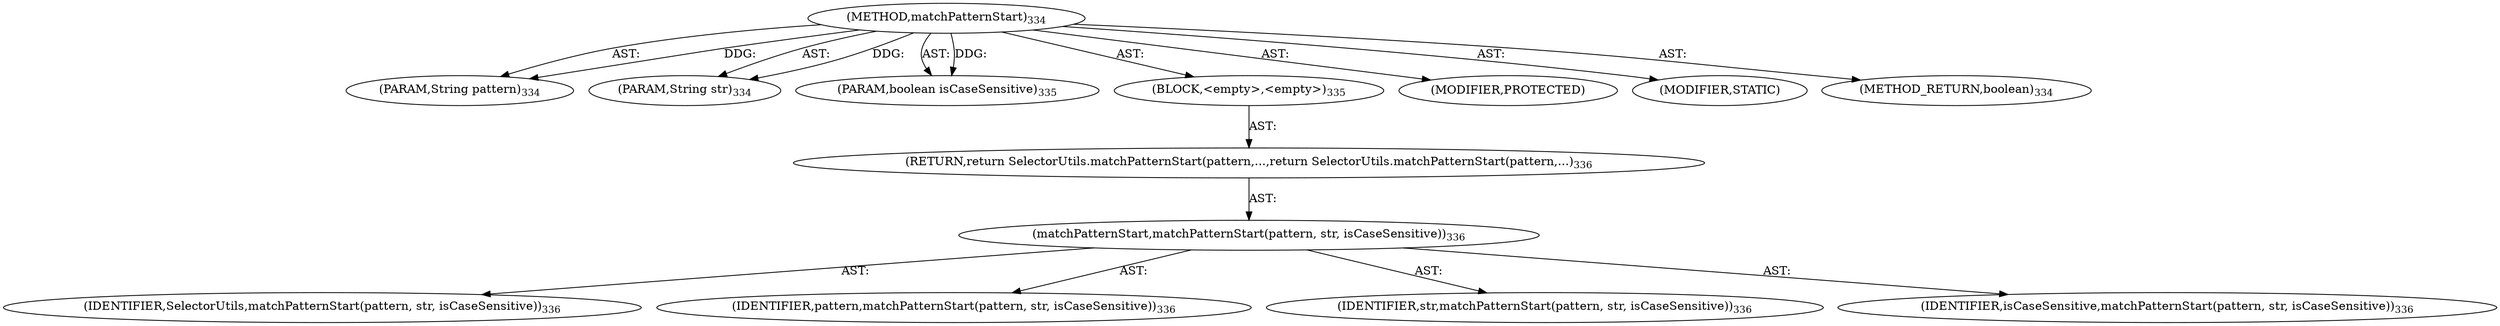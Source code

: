digraph "matchPatternStart" {  
"111669149698" [label = <(METHOD,matchPatternStart)<SUB>334</SUB>> ]
"115964117021" [label = <(PARAM,String pattern)<SUB>334</SUB>> ]
"115964117022" [label = <(PARAM,String str)<SUB>334</SUB>> ]
"115964117023" [label = <(PARAM,boolean isCaseSensitive)<SUB>335</SUB>> ]
"25769803778" [label = <(BLOCK,&lt;empty&gt;,&lt;empty&gt;)<SUB>335</SUB>> ]
"146028888065" [label = <(RETURN,return SelectorUtils.matchPatternStart(pattern,...,return SelectorUtils.matchPatternStart(pattern,...)<SUB>336</SUB>> ]
"30064771093" [label = <(matchPatternStart,matchPatternStart(pattern, str, isCaseSensitive))<SUB>336</SUB>> ]
"68719476810" [label = <(IDENTIFIER,SelectorUtils,matchPatternStart(pattern, str, isCaseSensitive))<SUB>336</SUB>> ]
"68719476811" [label = <(IDENTIFIER,pattern,matchPatternStart(pattern, str, isCaseSensitive))<SUB>336</SUB>> ]
"68719476812" [label = <(IDENTIFIER,str,matchPatternStart(pattern, str, isCaseSensitive))<SUB>336</SUB>> ]
"68719476813" [label = <(IDENTIFIER,isCaseSensitive,matchPatternStart(pattern, str, isCaseSensitive))<SUB>336</SUB>> ]
"133143986204" [label = <(MODIFIER,PROTECTED)> ]
"133143986205" [label = <(MODIFIER,STATIC)> ]
"128849018882" [label = <(METHOD_RETURN,boolean)<SUB>334</SUB>> ]
  "111669149698" -> "115964117021"  [ label = "AST: "] 
  "111669149698" -> "115964117022"  [ label = "AST: "] 
  "111669149698" -> "115964117023"  [ label = "AST: "] 
  "111669149698" -> "25769803778"  [ label = "AST: "] 
  "111669149698" -> "133143986204"  [ label = "AST: "] 
  "111669149698" -> "133143986205"  [ label = "AST: "] 
  "111669149698" -> "128849018882"  [ label = "AST: "] 
  "25769803778" -> "146028888065"  [ label = "AST: "] 
  "146028888065" -> "30064771093"  [ label = "AST: "] 
  "30064771093" -> "68719476810"  [ label = "AST: "] 
  "30064771093" -> "68719476811"  [ label = "AST: "] 
  "30064771093" -> "68719476812"  [ label = "AST: "] 
  "30064771093" -> "68719476813"  [ label = "AST: "] 
  "111669149698" -> "115964117021"  [ label = "DDG: "] 
  "111669149698" -> "115964117022"  [ label = "DDG: "] 
  "111669149698" -> "115964117023"  [ label = "DDG: "] 
}
